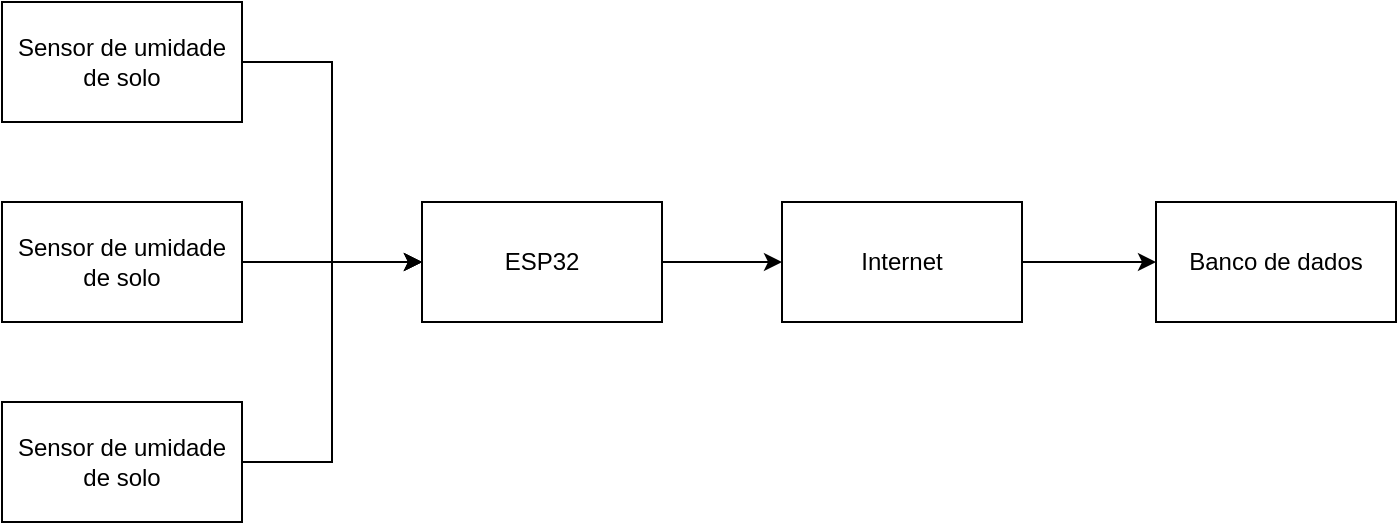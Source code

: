 <mxfile version="21.3.7" type="device">
  <diagram name="Página-1" id="w0ZG-wOohG28rqQqyBZa">
    <mxGraphModel dx="1050" dy="573" grid="1" gridSize="10" guides="1" tooltips="1" connect="1" arrows="1" fold="1" page="1" pageScale="1" pageWidth="827" pageHeight="1169" math="0" shadow="0">
      <root>
        <mxCell id="0" />
        <mxCell id="1" parent="0" />
        <mxCell id="DoCCAop7JkdK-pMgoXjG-9" style="edgeStyle=orthogonalEdgeStyle;rounded=0;orthogonalLoop=1;jettySize=auto;html=1;entryX=0;entryY=0.5;entryDx=0;entryDy=0;" edge="1" parent="1" source="DoCCAop7JkdK-pMgoXjG-1" target="DoCCAop7JkdK-pMgoXjG-2">
          <mxGeometry relative="1" as="geometry" />
        </mxCell>
        <mxCell id="DoCCAop7JkdK-pMgoXjG-1" value="ESP32" style="rounded=0;whiteSpace=wrap;html=1;" vertex="1" parent="1">
          <mxGeometry x="275" y="300" width="120" height="60" as="geometry" />
        </mxCell>
        <mxCell id="DoCCAop7JkdK-pMgoXjG-11" value="" style="edgeStyle=orthogonalEdgeStyle;rounded=0;orthogonalLoop=1;jettySize=auto;html=1;" edge="1" parent="1" source="DoCCAop7JkdK-pMgoXjG-2" target="DoCCAop7JkdK-pMgoXjG-10">
          <mxGeometry relative="1" as="geometry" />
        </mxCell>
        <mxCell id="DoCCAop7JkdK-pMgoXjG-2" value="Internet" style="rounded=0;whiteSpace=wrap;html=1;" vertex="1" parent="1">
          <mxGeometry x="455" y="300" width="120" height="60" as="geometry" />
        </mxCell>
        <mxCell id="DoCCAop7JkdK-pMgoXjG-4" value="" style="edgeStyle=orthogonalEdgeStyle;rounded=0;orthogonalLoop=1;jettySize=auto;html=1;" edge="1" parent="1" source="DoCCAop7JkdK-pMgoXjG-3" target="DoCCAop7JkdK-pMgoXjG-1">
          <mxGeometry relative="1" as="geometry" />
        </mxCell>
        <mxCell id="DoCCAop7JkdK-pMgoXjG-3" value="Sensor de umidade de solo" style="rounded=0;whiteSpace=wrap;html=1;" vertex="1" parent="1">
          <mxGeometry x="65" y="300" width="120" height="60" as="geometry" />
        </mxCell>
        <mxCell id="DoCCAop7JkdK-pMgoXjG-6" style="edgeStyle=orthogonalEdgeStyle;rounded=0;orthogonalLoop=1;jettySize=auto;html=1;entryX=0;entryY=0.5;entryDx=0;entryDy=0;" edge="1" parent="1" source="DoCCAop7JkdK-pMgoXjG-5" target="DoCCAop7JkdK-pMgoXjG-1">
          <mxGeometry relative="1" as="geometry" />
        </mxCell>
        <mxCell id="DoCCAop7JkdK-pMgoXjG-5" value="Sensor de umidade de solo" style="rounded=0;whiteSpace=wrap;html=1;" vertex="1" parent="1">
          <mxGeometry x="65" y="400" width="120" height="60" as="geometry" />
        </mxCell>
        <mxCell id="DoCCAop7JkdK-pMgoXjG-8" style="edgeStyle=orthogonalEdgeStyle;rounded=0;orthogonalLoop=1;jettySize=auto;html=1;entryX=0;entryY=0.5;entryDx=0;entryDy=0;" edge="1" parent="1" source="DoCCAop7JkdK-pMgoXjG-7" target="DoCCAop7JkdK-pMgoXjG-1">
          <mxGeometry relative="1" as="geometry" />
        </mxCell>
        <mxCell id="DoCCAop7JkdK-pMgoXjG-7" value="Sensor de umidade de solo" style="rounded=0;whiteSpace=wrap;html=1;" vertex="1" parent="1">
          <mxGeometry x="65" y="200" width="120" height="60" as="geometry" />
        </mxCell>
        <mxCell id="DoCCAop7JkdK-pMgoXjG-10" value="Banco de dados" style="rounded=0;whiteSpace=wrap;html=1;" vertex="1" parent="1">
          <mxGeometry x="642" y="300" width="120" height="60" as="geometry" />
        </mxCell>
      </root>
    </mxGraphModel>
  </diagram>
</mxfile>
